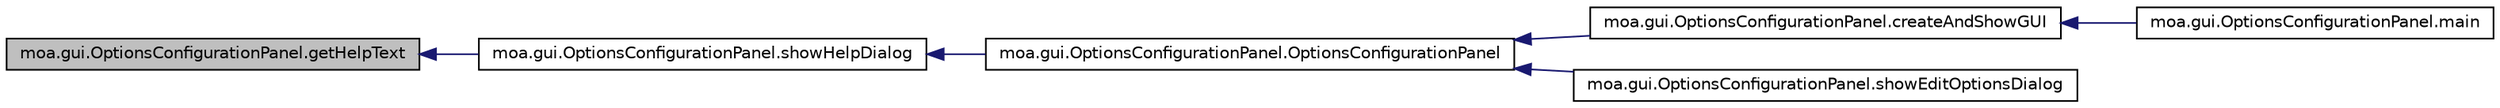 digraph G
{
  edge [fontname="Helvetica",fontsize="10",labelfontname="Helvetica",labelfontsize="10"];
  node [fontname="Helvetica",fontsize="10",shape=record];
  rankdir=LR;
  Node1 [label="moa.gui.OptionsConfigurationPanel.getHelpText",height=0.2,width=0.4,color="black", fillcolor="grey75", style="filled" fontcolor="black"];
  Node1 -> Node2 [dir=back,color="midnightblue",fontsize="10",style="solid",fontname="Helvetica"];
  Node2 [label="moa.gui.OptionsConfigurationPanel.showHelpDialog",height=0.2,width=0.4,color="black", fillcolor="white", style="filled",URL="$classmoa_1_1gui_1_1OptionsConfigurationPanel.html#abe41d95012b8856dd80ed100909d2f79"];
  Node2 -> Node3 [dir=back,color="midnightblue",fontsize="10",style="solid",fontname="Helvetica"];
  Node3 [label="moa.gui.OptionsConfigurationPanel.OptionsConfigurationPanel",height=0.2,width=0.4,color="black", fillcolor="white", style="filled",URL="$classmoa_1_1gui_1_1OptionsConfigurationPanel.html#aaa4825510bd12e743976268ef6f06696"];
  Node3 -> Node4 [dir=back,color="midnightblue",fontsize="10",style="solid",fontname="Helvetica"];
  Node4 [label="moa.gui.OptionsConfigurationPanel.createAndShowGUI",height=0.2,width=0.4,color="black", fillcolor="white", style="filled",URL="$classmoa_1_1gui_1_1OptionsConfigurationPanel.html#a5346418cf1760b51c0d9ac52855a066e"];
  Node4 -> Node5 [dir=back,color="midnightblue",fontsize="10",style="solid",fontname="Helvetica"];
  Node5 [label="moa.gui.OptionsConfigurationPanel.main",height=0.2,width=0.4,color="black", fillcolor="white", style="filled",URL="$classmoa_1_1gui_1_1OptionsConfigurationPanel.html#a2e55145c4712670bd2b16e7ad738a8fd"];
  Node3 -> Node6 [dir=back,color="midnightblue",fontsize="10",style="solid",fontname="Helvetica"];
  Node6 [label="moa.gui.OptionsConfigurationPanel.showEditOptionsDialog",height=0.2,width=0.4,color="black", fillcolor="white", style="filled",URL="$classmoa_1_1gui_1_1OptionsConfigurationPanel.html#ac7af29e30d5035ba8754cda4f8c21e97"];
}
